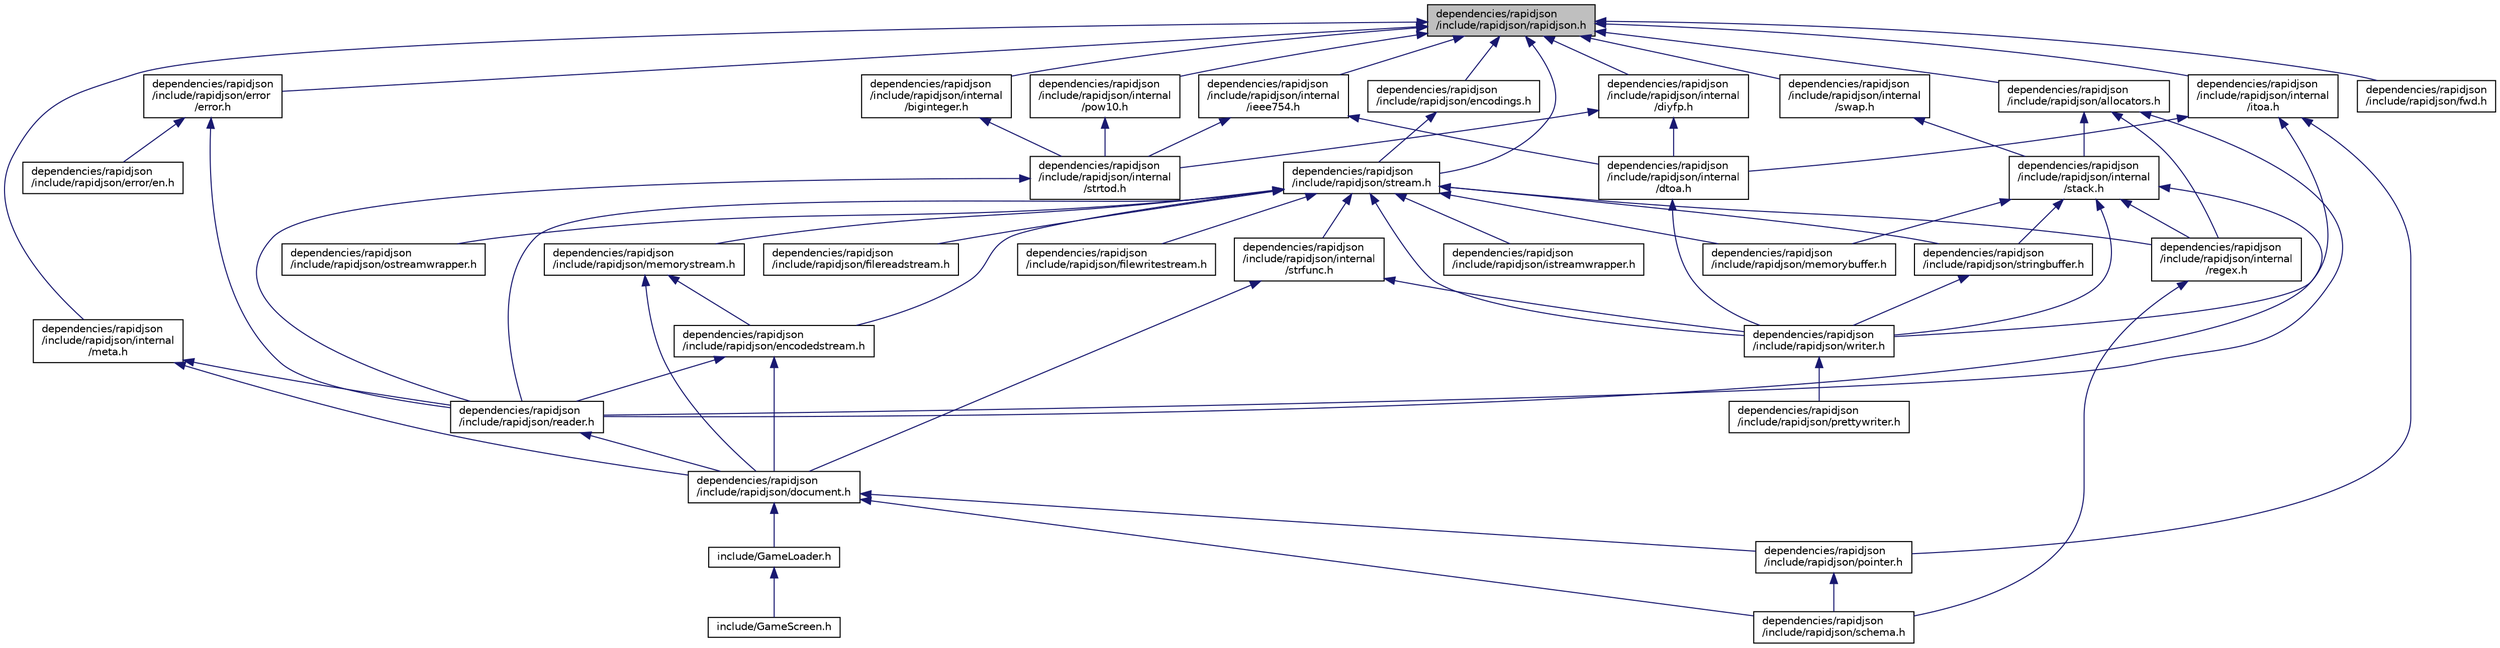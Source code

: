digraph "dependencies/rapidjson/include/rapidjson/rapidjson.h"
{
  edge [fontname="Helvetica",fontsize="10",labelfontname="Helvetica",labelfontsize="10"];
  node [fontname="Helvetica",fontsize="10",shape=record];
  Node4 [label="dependencies/rapidjson\l/include/rapidjson/rapidjson.h",height=0.2,width=0.4,color="black", fillcolor="grey75", style="filled", fontcolor="black"];
  Node4 -> Node5 [dir="back",color="midnightblue",fontsize="10",style="solid",fontname="Helvetica"];
  Node5 [label="dependencies/rapidjson\l/include/rapidjson/allocators.h",height=0.2,width=0.4,color="black", fillcolor="white", style="filled",URL="$allocators_8h_source.html"];
  Node5 -> Node6 [dir="back",color="midnightblue",fontsize="10",style="solid",fontname="Helvetica"];
  Node6 [label="dependencies/rapidjson\l/include/rapidjson/reader.h",height=0.2,width=0.4,color="black", fillcolor="white", style="filled",URL="$reader_8h.html"];
  Node6 -> Node7 [dir="back",color="midnightblue",fontsize="10",style="solid",fontname="Helvetica"];
  Node7 [label="dependencies/rapidjson\l/include/rapidjson/document.h",height=0.2,width=0.4,color="black", fillcolor="white", style="filled",URL="$document_8h.html"];
  Node7 -> Node8 [dir="back",color="midnightblue",fontsize="10",style="solid",fontname="Helvetica"];
  Node8 [label="dependencies/rapidjson\l/include/rapidjson/pointer.h",height=0.2,width=0.4,color="black", fillcolor="white", style="filled",URL="$pointer_8h_source.html"];
  Node8 -> Node9 [dir="back",color="midnightblue",fontsize="10",style="solid",fontname="Helvetica"];
  Node9 [label="dependencies/rapidjson\l/include/rapidjson/schema.h",height=0.2,width=0.4,color="black", fillcolor="white", style="filled",URL="$schema_8h_source.html"];
  Node7 -> Node9 [dir="back",color="midnightblue",fontsize="10",style="solid",fontname="Helvetica"];
  Node7 -> Node10 [dir="back",color="midnightblue",fontsize="10",style="solid",fontname="Helvetica"];
  Node10 [label="include/GameLoader.h",height=0.2,width=0.4,color="black", fillcolor="white", style="filled",URL="$_game_loader_8h_source.html"];
  Node10 -> Node11 [dir="back",color="midnightblue",fontsize="10",style="solid",fontname="Helvetica"];
  Node11 [label="include/GameScreen.h",height=0.2,width=0.4,color="black", fillcolor="white", style="filled",URL="$_game_screen_8h_source.html"];
  Node5 -> Node12 [dir="back",color="midnightblue",fontsize="10",style="solid",fontname="Helvetica"];
  Node12 [label="dependencies/rapidjson\l/include/rapidjson/internal\l/stack.h",height=0.2,width=0.4,color="black", fillcolor="white", style="filled",URL="$stack_8h_source.html"];
  Node12 -> Node6 [dir="back",color="midnightblue",fontsize="10",style="solid",fontname="Helvetica"];
  Node12 -> Node13 [dir="back",color="midnightblue",fontsize="10",style="solid",fontname="Helvetica"];
  Node13 [label="dependencies/rapidjson\l/include/rapidjson/internal\l/regex.h",height=0.2,width=0.4,color="black", fillcolor="white", style="filled",URL="$regex_8h_source.html"];
  Node13 -> Node9 [dir="back",color="midnightblue",fontsize="10",style="solid",fontname="Helvetica"];
  Node12 -> Node14 [dir="back",color="midnightblue",fontsize="10",style="solid",fontname="Helvetica"];
  Node14 [label="dependencies/rapidjson\l/include/rapidjson/memorybuffer.h",height=0.2,width=0.4,color="black", fillcolor="white", style="filled",URL="$memorybuffer_8h_source.html"];
  Node12 -> Node15 [dir="back",color="midnightblue",fontsize="10",style="solid",fontname="Helvetica"];
  Node15 [label="dependencies/rapidjson\l/include/rapidjson/writer.h",height=0.2,width=0.4,color="black", fillcolor="white", style="filled",URL="$writer_8h_source.html"];
  Node15 -> Node16 [dir="back",color="midnightblue",fontsize="10",style="solid",fontname="Helvetica"];
  Node16 [label="dependencies/rapidjson\l/include/rapidjson/prettywriter.h",height=0.2,width=0.4,color="black", fillcolor="white", style="filled",URL="$prettywriter_8h_source.html"];
  Node12 -> Node17 [dir="back",color="midnightblue",fontsize="10",style="solid",fontname="Helvetica"];
  Node17 [label="dependencies/rapidjson\l/include/rapidjson/stringbuffer.h",height=0.2,width=0.4,color="black", fillcolor="white", style="filled",URL="$stringbuffer_8h_source.html"];
  Node17 -> Node15 [dir="back",color="midnightblue",fontsize="10",style="solid",fontname="Helvetica"];
  Node5 -> Node13 [dir="back",color="midnightblue",fontsize="10",style="solid",fontname="Helvetica"];
  Node4 -> Node18 [dir="back",color="midnightblue",fontsize="10",style="solid",fontname="Helvetica"];
  Node18 [label="dependencies/rapidjson\l/include/rapidjson/stream.h",height=0.2,width=0.4,color="black", fillcolor="white", style="filled",URL="$stream_8h_source.html"];
  Node18 -> Node6 [dir="back",color="midnightblue",fontsize="10",style="solid",fontname="Helvetica"];
  Node18 -> Node19 [dir="back",color="midnightblue",fontsize="10",style="solid",fontname="Helvetica"];
  Node19 [label="dependencies/rapidjson\l/include/rapidjson/encodedstream.h",height=0.2,width=0.4,color="black", fillcolor="white", style="filled",URL="$encodedstream_8h_source.html"];
  Node19 -> Node6 [dir="back",color="midnightblue",fontsize="10",style="solid",fontname="Helvetica"];
  Node19 -> Node7 [dir="back",color="midnightblue",fontsize="10",style="solid",fontname="Helvetica"];
  Node18 -> Node20 [dir="back",color="midnightblue",fontsize="10",style="solid",fontname="Helvetica"];
  Node20 [label="dependencies/rapidjson\l/include/rapidjson/memorystream.h",height=0.2,width=0.4,color="black", fillcolor="white", style="filled",URL="$memorystream_8h_source.html"];
  Node20 -> Node19 [dir="back",color="midnightblue",fontsize="10",style="solid",fontname="Helvetica"];
  Node20 -> Node7 [dir="back",color="midnightblue",fontsize="10",style="solid",fontname="Helvetica"];
  Node18 -> Node21 [dir="back",color="midnightblue",fontsize="10",style="solid",fontname="Helvetica"];
  Node21 [label="dependencies/rapidjson\l/include/rapidjson/internal\l/strfunc.h",height=0.2,width=0.4,color="black", fillcolor="white", style="filled",URL="$strfunc_8h_source.html"];
  Node21 -> Node7 [dir="back",color="midnightblue",fontsize="10",style="solid",fontname="Helvetica"];
  Node21 -> Node15 [dir="back",color="midnightblue",fontsize="10",style="solid",fontname="Helvetica"];
  Node18 -> Node22 [dir="back",color="midnightblue",fontsize="10",style="solid",fontname="Helvetica"];
  Node22 [label="dependencies/rapidjson\l/include/rapidjson/filereadstream.h",height=0.2,width=0.4,color="black", fillcolor="white", style="filled",URL="$filereadstream_8h_source.html"];
  Node18 -> Node23 [dir="back",color="midnightblue",fontsize="10",style="solid",fontname="Helvetica"];
  Node23 [label="dependencies/rapidjson\l/include/rapidjson/filewritestream.h",height=0.2,width=0.4,color="black", fillcolor="white", style="filled",URL="$filewritestream_8h_source.html"];
  Node18 -> Node13 [dir="back",color="midnightblue",fontsize="10",style="solid",fontname="Helvetica"];
  Node18 -> Node24 [dir="back",color="midnightblue",fontsize="10",style="solid",fontname="Helvetica"];
  Node24 [label="dependencies/rapidjson\l/include/rapidjson/istreamwrapper.h",height=0.2,width=0.4,color="black", fillcolor="white", style="filled",URL="$istreamwrapper_8h_source.html"];
  Node18 -> Node14 [dir="back",color="midnightblue",fontsize="10",style="solid",fontname="Helvetica"];
  Node18 -> Node25 [dir="back",color="midnightblue",fontsize="10",style="solid",fontname="Helvetica"];
  Node25 [label="dependencies/rapidjson\l/include/rapidjson/ostreamwrapper.h",height=0.2,width=0.4,color="black", fillcolor="white", style="filled",URL="$ostreamwrapper_8h_source.html"];
  Node18 -> Node15 [dir="back",color="midnightblue",fontsize="10",style="solid",fontname="Helvetica"];
  Node18 -> Node17 [dir="back",color="midnightblue",fontsize="10",style="solid",fontname="Helvetica"];
  Node4 -> Node26 [dir="back",color="midnightblue",fontsize="10",style="solid",fontname="Helvetica"];
  Node26 [label="dependencies/rapidjson\l/include/rapidjson/encodings.h",height=0.2,width=0.4,color="black", fillcolor="white", style="filled",URL="$encodings_8h_source.html"];
  Node26 -> Node18 [dir="back",color="midnightblue",fontsize="10",style="solid",fontname="Helvetica"];
  Node4 -> Node27 [dir="back",color="midnightblue",fontsize="10",style="solid",fontname="Helvetica"];
  Node27 [label="dependencies/rapidjson\l/include/rapidjson/internal\l/meta.h",height=0.2,width=0.4,color="black", fillcolor="white", style="filled",URL="$meta_8h_source.html"];
  Node27 -> Node6 [dir="back",color="midnightblue",fontsize="10",style="solid",fontname="Helvetica"];
  Node27 -> Node7 [dir="back",color="midnightblue",fontsize="10",style="solid",fontname="Helvetica"];
  Node4 -> Node28 [dir="back",color="midnightblue",fontsize="10",style="solid",fontname="Helvetica"];
  Node28 [label="dependencies/rapidjson\l/include/rapidjson/internal\l/swap.h",height=0.2,width=0.4,color="black", fillcolor="white", style="filled",URL="$swap_8h_source.html"];
  Node28 -> Node12 [dir="back",color="midnightblue",fontsize="10",style="solid",fontname="Helvetica"];
  Node4 -> Node29 [dir="back",color="midnightblue",fontsize="10",style="solid",fontname="Helvetica"];
  Node29 [label="dependencies/rapidjson\l/include/rapidjson/internal\l/ieee754.h",height=0.2,width=0.4,color="black", fillcolor="white", style="filled",URL="$ieee754_8h_source.html"];
  Node29 -> Node30 [dir="back",color="midnightblue",fontsize="10",style="solid",fontname="Helvetica"];
  Node30 [label="dependencies/rapidjson\l/include/rapidjson/internal\l/strtod.h",height=0.2,width=0.4,color="black", fillcolor="white", style="filled",URL="$strtod_8h_source.html"];
  Node30 -> Node6 [dir="back",color="midnightblue",fontsize="10",style="solid",fontname="Helvetica"];
  Node29 -> Node31 [dir="back",color="midnightblue",fontsize="10",style="solid",fontname="Helvetica"];
  Node31 [label="dependencies/rapidjson\l/include/rapidjson/internal\l/dtoa.h",height=0.2,width=0.4,color="black", fillcolor="white", style="filled",URL="$dtoa_8h_source.html"];
  Node31 -> Node15 [dir="back",color="midnightblue",fontsize="10",style="solid",fontname="Helvetica"];
  Node4 -> Node32 [dir="back",color="midnightblue",fontsize="10",style="solid",fontname="Helvetica"];
  Node32 [label="dependencies/rapidjson\l/include/rapidjson/internal\l/biginteger.h",height=0.2,width=0.4,color="black", fillcolor="white", style="filled",URL="$biginteger_8h_source.html"];
  Node32 -> Node30 [dir="back",color="midnightblue",fontsize="10",style="solid",fontname="Helvetica"];
  Node4 -> Node33 [dir="back",color="midnightblue",fontsize="10",style="solid",fontname="Helvetica"];
  Node33 [label="dependencies/rapidjson\l/include/rapidjson/internal\l/diyfp.h",height=0.2,width=0.4,color="black", fillcolor="white", style="filled",URL="$diyfp_8h_source.html"];
  Node33 -> Node30 [dir="back",color="midnightblue",fontsize="10",style="solid",fontname="Helvetica"];
  Node33 -> Node31 [dir="back",color="midnightblue",fontsize="10",style="solid",fontname="Helvetica"];
  Node4 -> Node34 [dir="back",color="midnightblue",fontsize="10",style="solid",fontname="Helvetica"];
  Node34 [label="dependencies/rapidjson\l/include/rapidjson/internal\l/pow10.h",height=0.2,width=0.4,color="black", fillcolor="white", style="filled",URL="$pow10_8h_source.html"];
  Node34 -> Node30 [dir="back",color="midnightblue",fontsize="10",style="solid",fontname="Helvetica"];
  Node4 -> Node35 [dir="back",color="midnightblue",fontsize="10",style="solid",fontname="Helvetica"];
  Node35 [label="dependencies/rapidjson\l/include/rapidjson/error\l/error.h",height=0.2,width=0.4,color="black", fillcolor="white", style="filled",URL="$error_8h.html"];
  Node35 -> Node6 [dir="back",color="midnightblue",fontsize="10",style="solid",fontname="Helvetica"];
  Node35 -> Node36 [dir="back",color="midnightblue",fontsize="10",style="solid",fontname="Helvetica"];
  Node36 [label="dependencies/rapidjson\l/include/rapidjson/error/en.h",height=0.2,width=0.4,color="black", fillcolor="white", style="filled",URL="$en_8h_source.html"];
  Node4 -> Node37 [dir="back",color="midnightblue",fontsize="10",style="solid",fontname="Helvetica"];
  Node37 [label="dependencies/rapidjson\l/include/rapidjson/fwd.h",height=0.2,width=0.4,color="black", fillcolor="white", style="filled",URL="$fwd_8h_source.html"];
  Node4 -> Node38 [dir="back",color="midnightblue",fontsize="10",style="solid",fontname="Helvetica"];
  Node38 [label="dependencies/rapidjson\l/include/rapidjson/internal\l/itoa.h",height=0.2,width=0.4,color="black", fillcolor="white", style="filled",URL="$itoa_8h_source.html"];
  Node38 -> Node31 [dir="back",color="midnightblue",fontsize="10",style="solid",fontname="Helvetica"];
  Node38 -> Node8 [dir="back",color="midnightblue",fontsize="10",style="solid",fontname="Helvetica"];
  Node38 -> Node15 [dir="back",color="midnightblue",fontsize="10",style="solid",fontname="Helvetica"];
}
